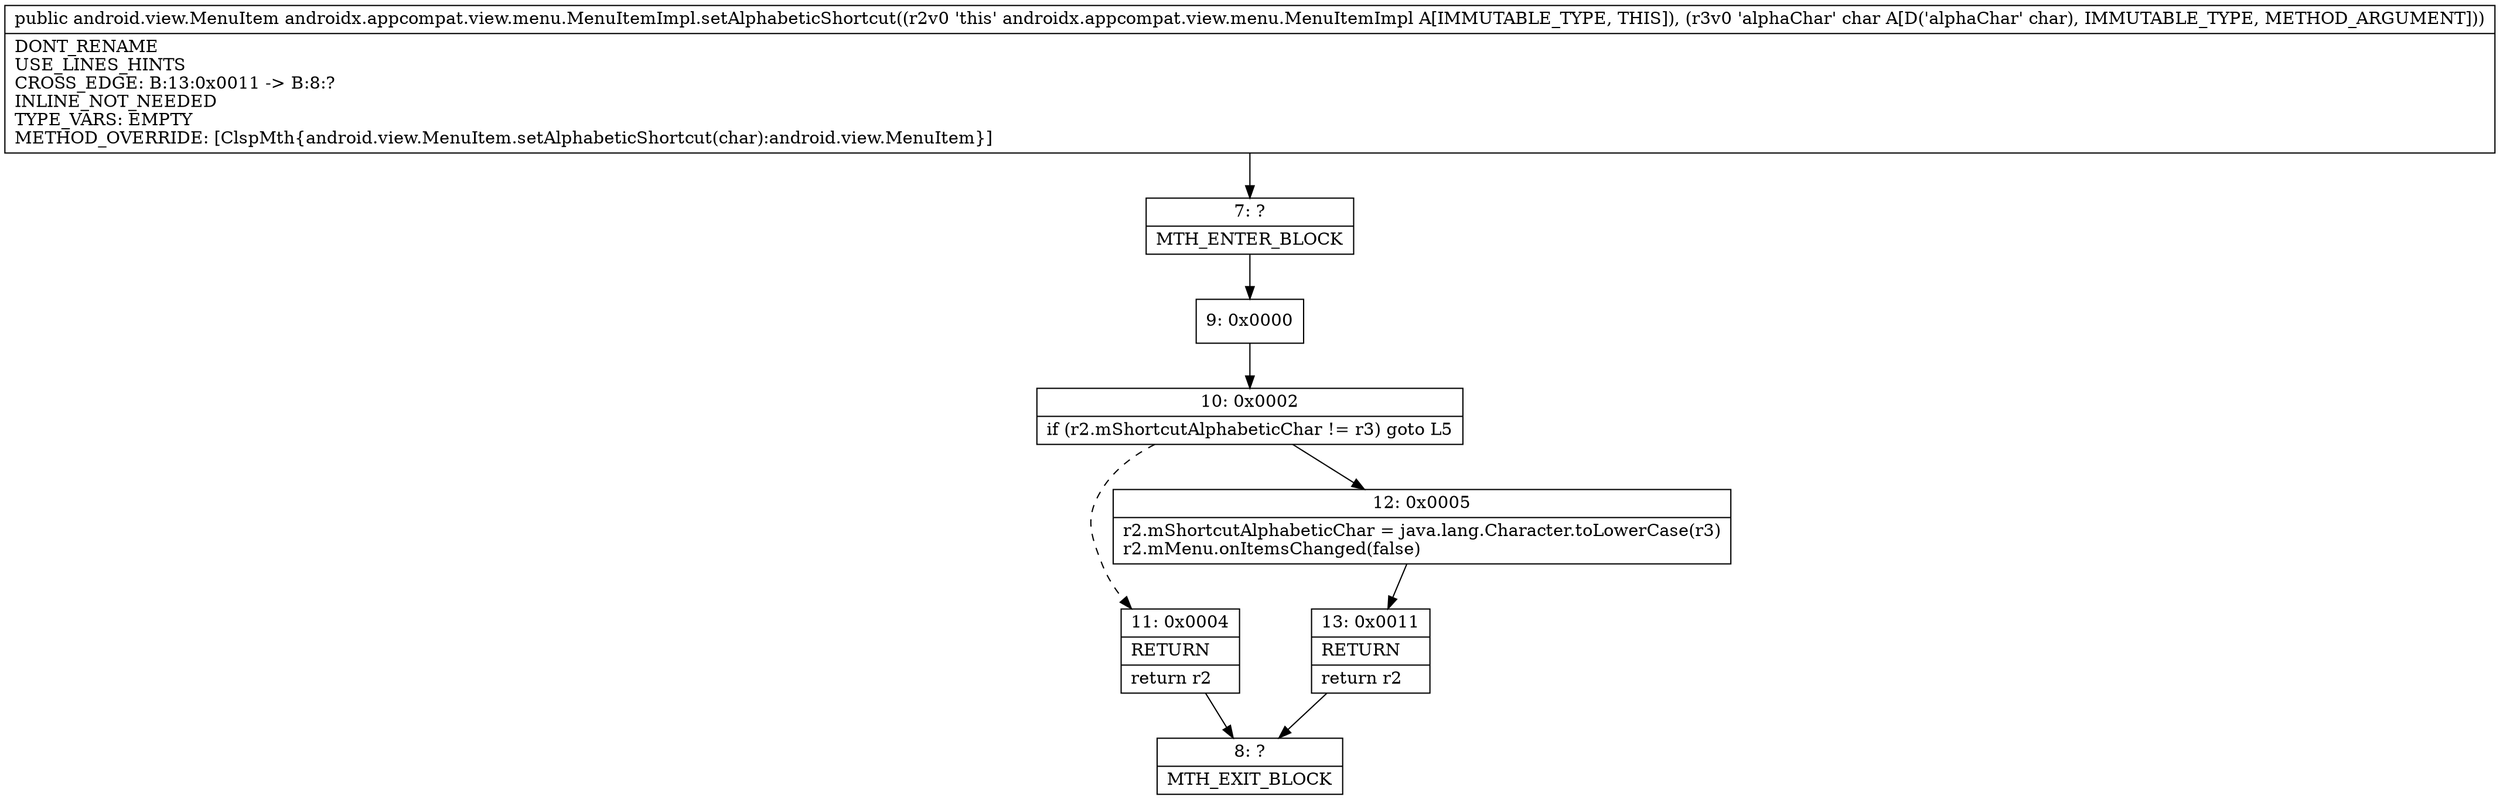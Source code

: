 digraph "CFG forandroidx.appcompat.view.menu.MenuItemImpl.setAlphabeticShortcut(C)Landroid\/view\/MenuItem;" {
Node_7 [shape=record,label="{7\:\ ?|MTH_ENTER_BLOCK\l}"];
Node_9 [shape=record,label="{9\:\ 0x0000}"];
Node_10 [shape=record,label="{10\:\ 0x0002|if (r2.mShortcutAlphabeticChar != r3) goto L5\l}"];
Node_11 [shape=record,label="{11\:\ 0x0004|RETURN\l|return r2\l}"];
Node_8 [shape=record,label="{8\:\ ?|MTH_EXIT_BLOCK\l}"];
Node_12 [shape=record,label="{12\:\ 0x0005|r2.mShortcutAlphabeticChar = java.lang.Character.toLowerCase(r3)\lr2.mMenu.onItemsChanged(false)\l}"];
Node_13 [shape=record,label="{13\:\ 0x0011|RETURN\l|return r2\l}"];
MethodNode[shape=record,label="{public android.view.MenuItem androidx.appcompat.view.menu.MenuItemImpl.setAlphabeticShortcut((r2v0 'this' androidx.appcompat.view.menu.MenuItemImpl A[IMMUTABLE_TYPE, THIS]), (r3v0 'alphaChar' char A[D('alphaChar' char), IMMUTABLE_TYPE, METHOD_ARGUMENT]))  | DONT_RENAME\lUSE_LINES_HINTS\lCROSS_EDGE: B:13:0x0011 \-\> B:8:?\lINLINE_NOT_NEEDED\lTYPE_VARS: EMPTY\lMETHOD_OVERRIDE: [ClspMth\{android.view.MenuItem.setAlphabeticShortcut(char):android.view.MenuItem\}]\l}"];
MethodNode -> Node_7;Node_7 -> Node_9;
Node_9 -> Node_10;
Node_10 -> Node_11[style=dashed];
Node_10 -> Node_12;
Node_11 -> Node_8;
Node_12 -> Node_13;
Node_13 -> Node_8;
}

